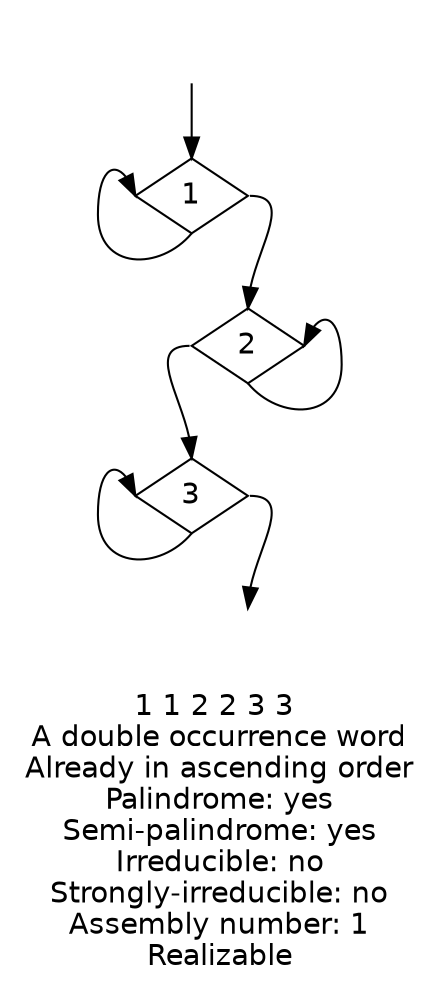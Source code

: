 digraph {
fontname="Helvetica"
node [fontname="Helvetica"]
node [shape=diamond]
label="1 1 2 2 3 3 \nA double occurrence word\nAlready in ascending order\nPalindrome: yes\nSemi-palindrome: yes\nIrreducible: no\nStrongly-irreducible: no\nAssembly number: 1\nRealizable\n"
a [style="invis"]
b [style="invis"]
a:s -> 1:n
1:s -> 1:w
1:e -> 2:n
2:s -> 2:e
2:w -> 3:n
3:s -> 3:w
3:e -> b:n
}
